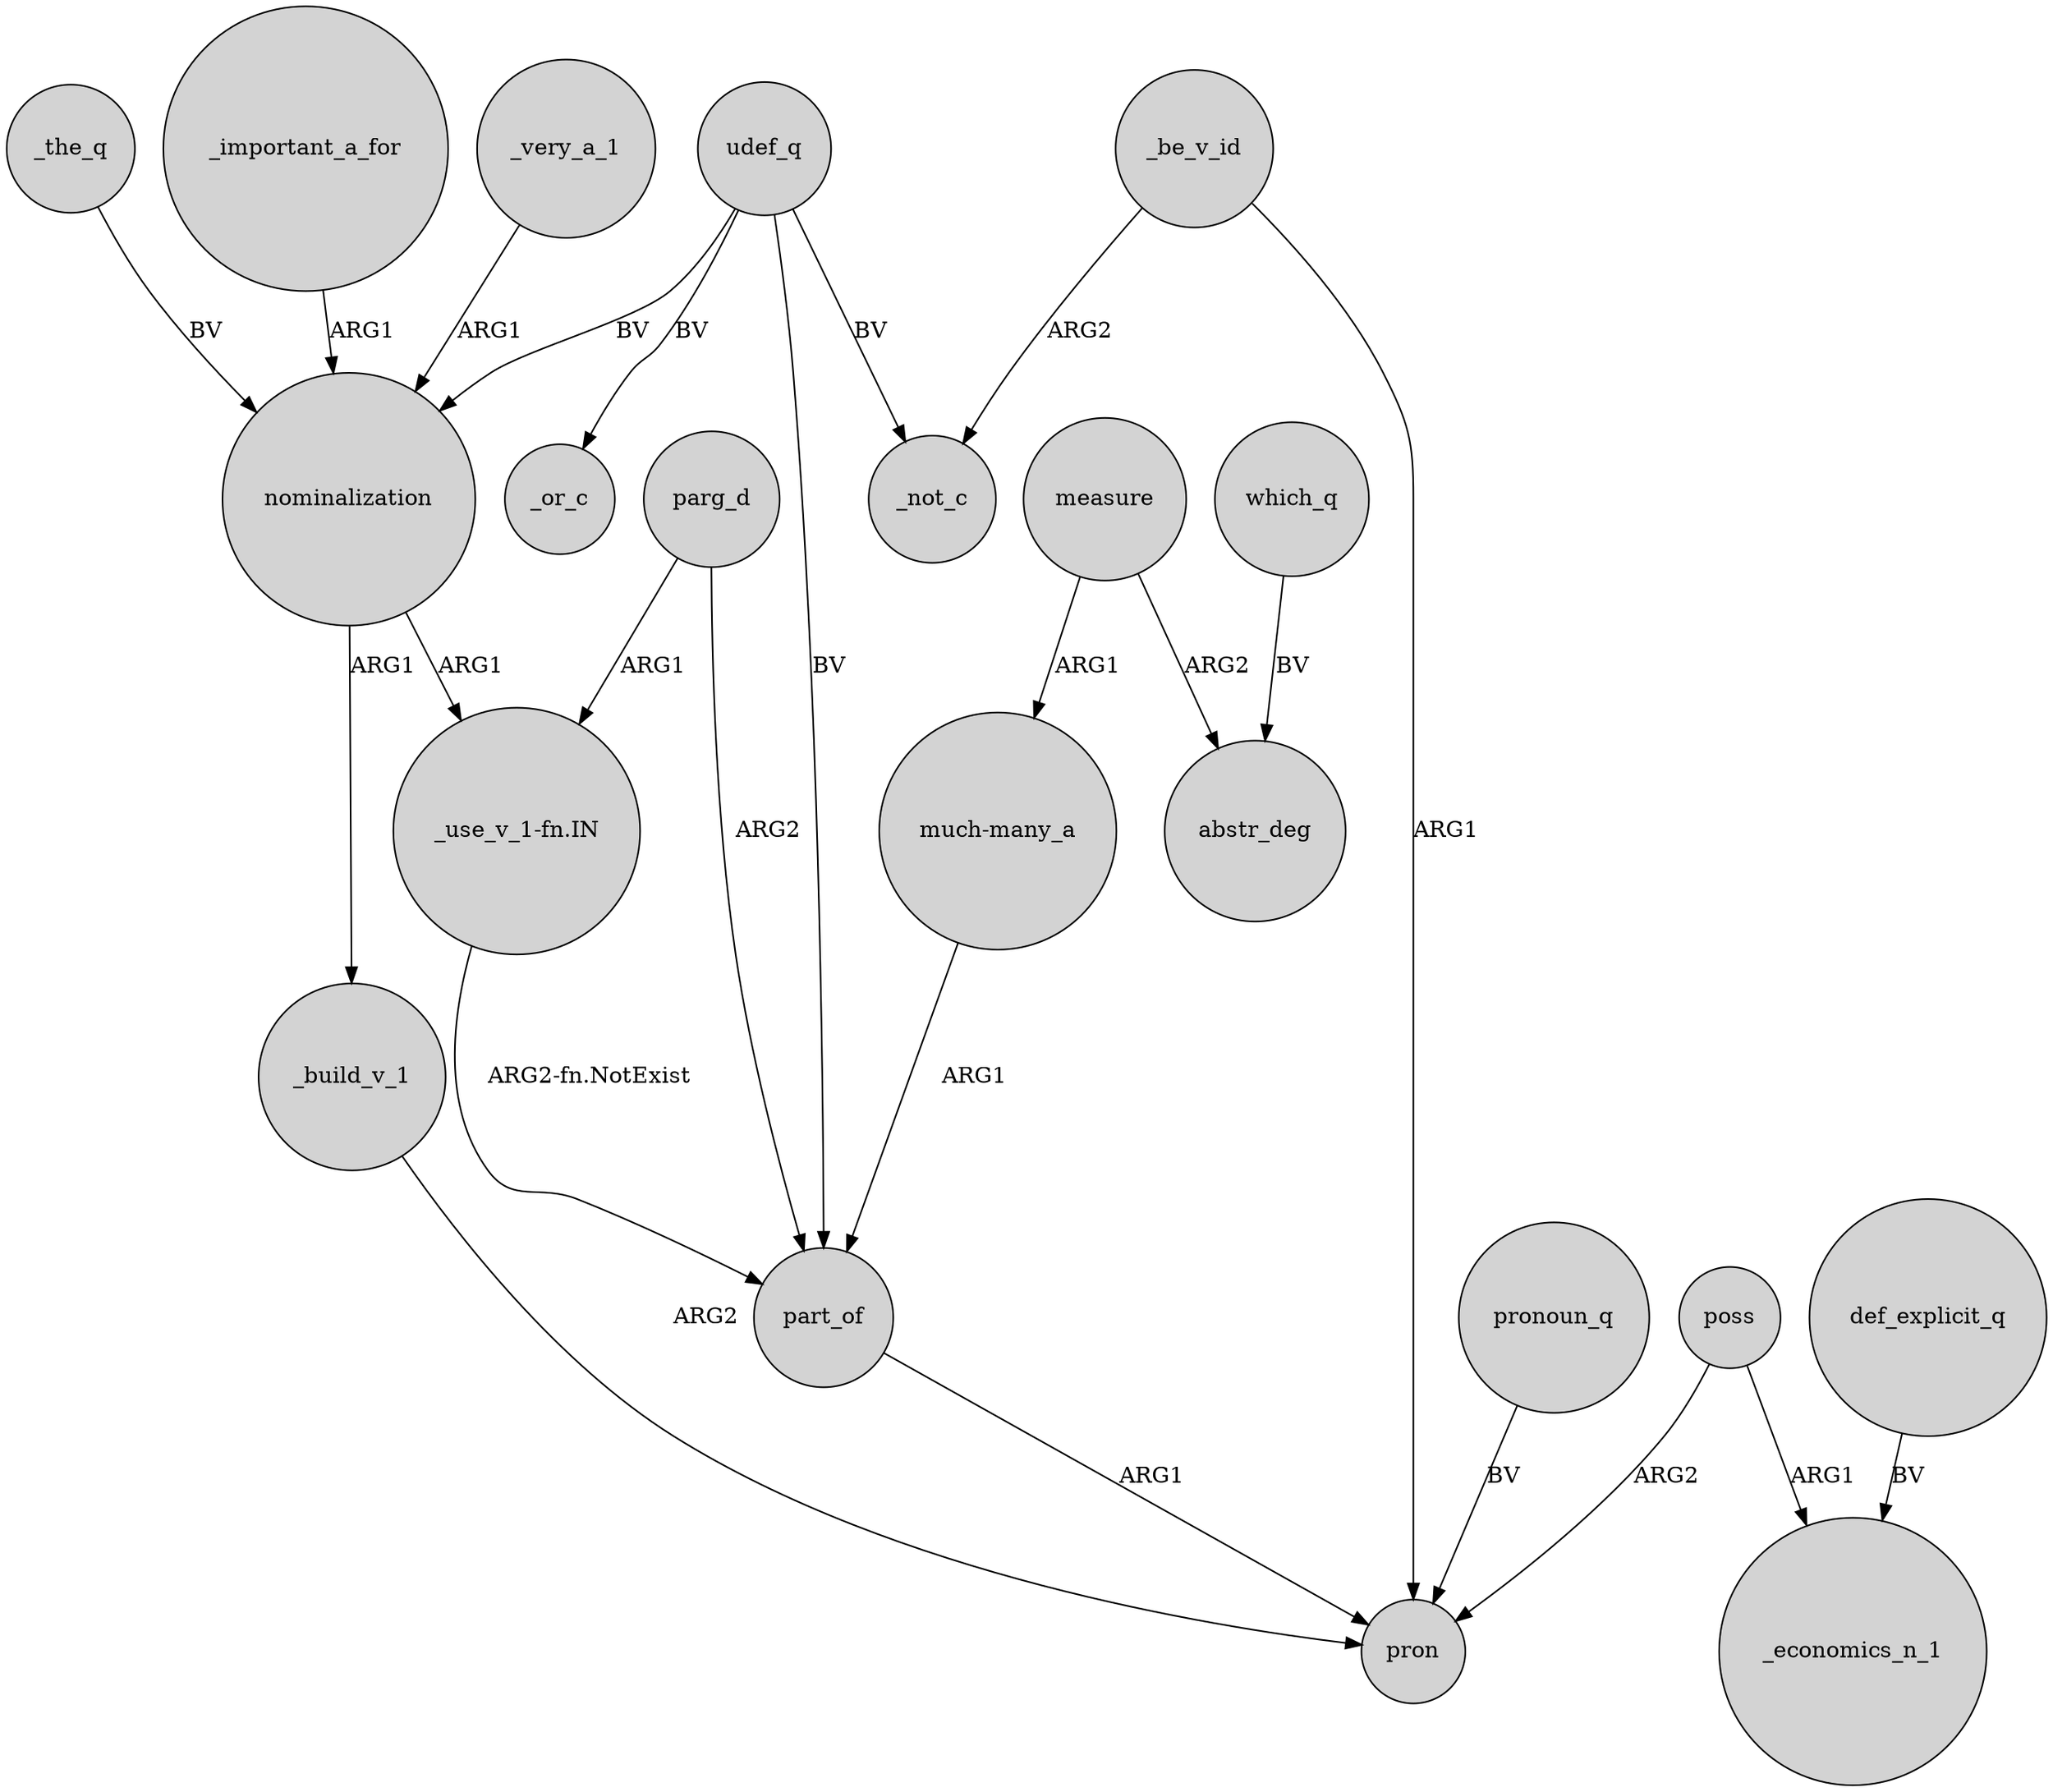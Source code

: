 digraph {
	node [shape=circle style=filled]
	part_of -> pron [label=ARG1]
	measure -> abstr_deg [label=ARG2]
	_build_v_1 -> pron [label=ARG2]
	udef_q -> part_of [label=BV]
	poss -> _economics_n_1 [label=ARG1]
	poss -> pron [label=ARG2]
	_the_q -> nominalization [label=BV]
	"much-many_a" -> part_of [label=ARG1]
	def_explicit_q -> _economics_n_1 [label=BV]
	_important_a_for -> nominalization [label=ARG1]
	udef_q -> _or_c [label=BV]
	_be_v_id -> pron [label=ARG1]
	_very_a_1 -> nominalization [label=ARG1]
	pronoun_q -> pron [label=BV]
	_be_v_id -> _not_c [label=ARG2]
	parg_d -> "_use_v_1-fn.IN" [label=ARG1]
	which_q -> abstr_deg [label=BV]
	"_use_v_1-fn.IN" -> part_of [label="ARG2-fn.NotExist"]
	udef_q -> nominalization [label=BV]
	parg_d -> part_of [label=ARG2]
	udef_q -> _not_c [label=BV]
	nominalization -> _build_v_1 [label=ARG1]
	measure -> "much-many_a" [label=ARG1]
	nominalization -> "_use_v_1-fn.IN" [label=ARG1]
}
